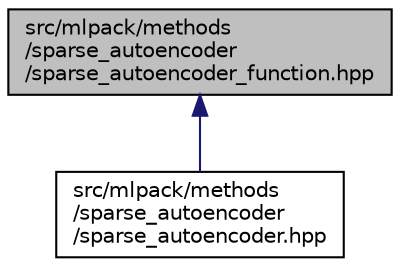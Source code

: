 digraph "src/mlpack/methods/sparse_autoencoder/sparse_autoencoder_function.hpp"
{
  edge [fontname="Helvetica",fontsize="10",labelfontname="Helvetica",labelfontsize="10"];
  node [fontname="Helvetica",fontsize="10",shape=record];
  Node1 [label="src/mlpack/methods\l/sparse_autoencoder\l/sparse_autoencoder_function.hpp",height=0.2,width=0.4,color="black", fillcolor="grey75", style="filled" fontcolor="black"];
  Node1 -> Node2 [dir="back",color="midnightblue",fontsize="10",style="solid",fontname="Helvetica"];
  Node2 [label="src/mlpack/methods\l/sparse_autoencoder\l/sparse_autoencoder.hpp",height=0.2,width=0.4,color="black", fillcolor="white", style="filled",URL="$sparse__autoencoder_8hpp.html"];
}
